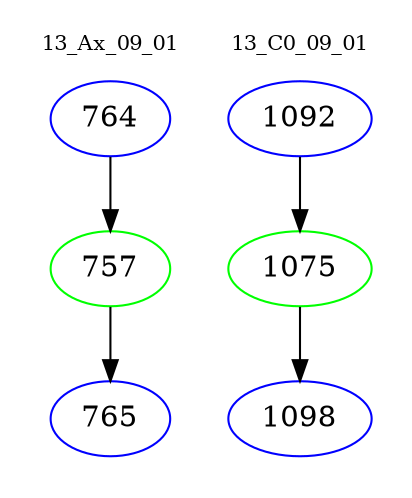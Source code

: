 digraph{
subgraph cluster_0 {
color = white
label = "13_Ax_09_01";
fontsize=10;
T0_764 [label="764", color="blue"]
T0_764 -> T0_757 [color="black"]
T0_757 [label="757", color="green"]
T0_757 -> T0_765 [color="black"]
T0_765 [label="765", color="blue"]
}
subgraph cluster_1 {
color = white
label = "13_C0_09_01";
fontsize=10;
T1_1092 [label="1092", color="blue"]
T1_1092 -> T1_1075 [color="black"]
T1_1075 [label="1075", color="green"]
T1_1075 -> T1_1098 [color="black"]
T1_1098 [label="1098", color="blue"]
}
}
